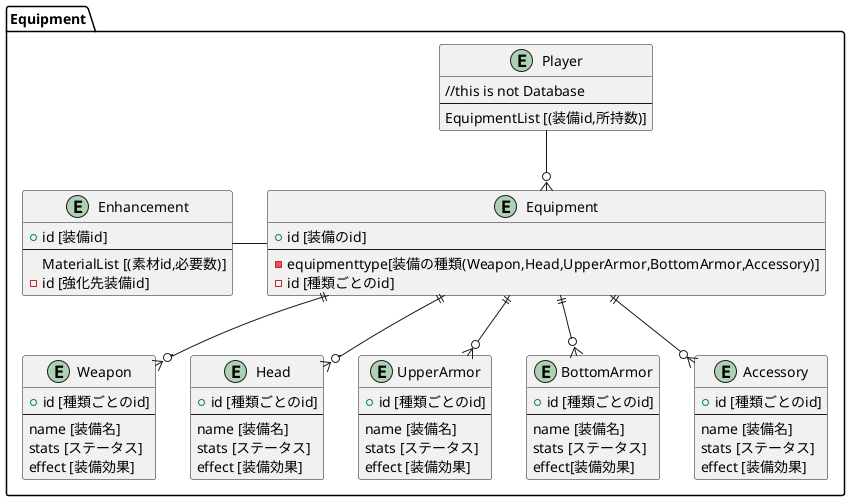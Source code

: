 @startuml
package Equipment
{
    entity "Player"
    {
        //this is not Database
        ---
        EquipmentList [(装備id,所持数)]
    }
    entity "Equipment" 
    {
        +id [装備のid]
        ---
        -equipmenttype[装備の種類(Weapon,Head,UpperArmor,BottomArmor,Accessory)]
        -id [種類ごとのid]
    }
    entity "Weapon"
    {
        +id [種類ごとのid]
        ---
        name [装備名]
        stats [ステータス]
        effect [装備効果]
    }
    entity "Head"
    {
        +id [種類ごとのid]
        ---
        name [装備名]
        stats [ステータス]
        effect [装備効果]
    }
    entity "UpperArmor"
    {
        +id [種類ごとのid]
        ---
        name [装備名]
        stats [ステータス]
        effect [装備効果]
    }
    entity "BottomArmor"
    {
        +id [種類ごとのid]
        ---
        name [装備名]
        stats [ステータス]
        effect[装備効果]
    }
    entity "Accessory"
    {
        +id [種類ごとのid]
        ---
        name [装備名]
        stats [ステータス]
        effect [装備効果]
    }
    entity "Enhancement"
    {
        +id [装備id]
        ---
        MaterialList [(素材id,必要数)]
        -id [強化先装備id]
    }
    Player --o{Equipment
    Equipment ||--o{ Weapon
    Equipment ||--o{ Head
    Equipment ||--o{ UpperArmor
    Equipment ||--o{ BottomArmor
    Equipment ||--o{ Accessory
    Equipment -left- Enhancement

@enduml
